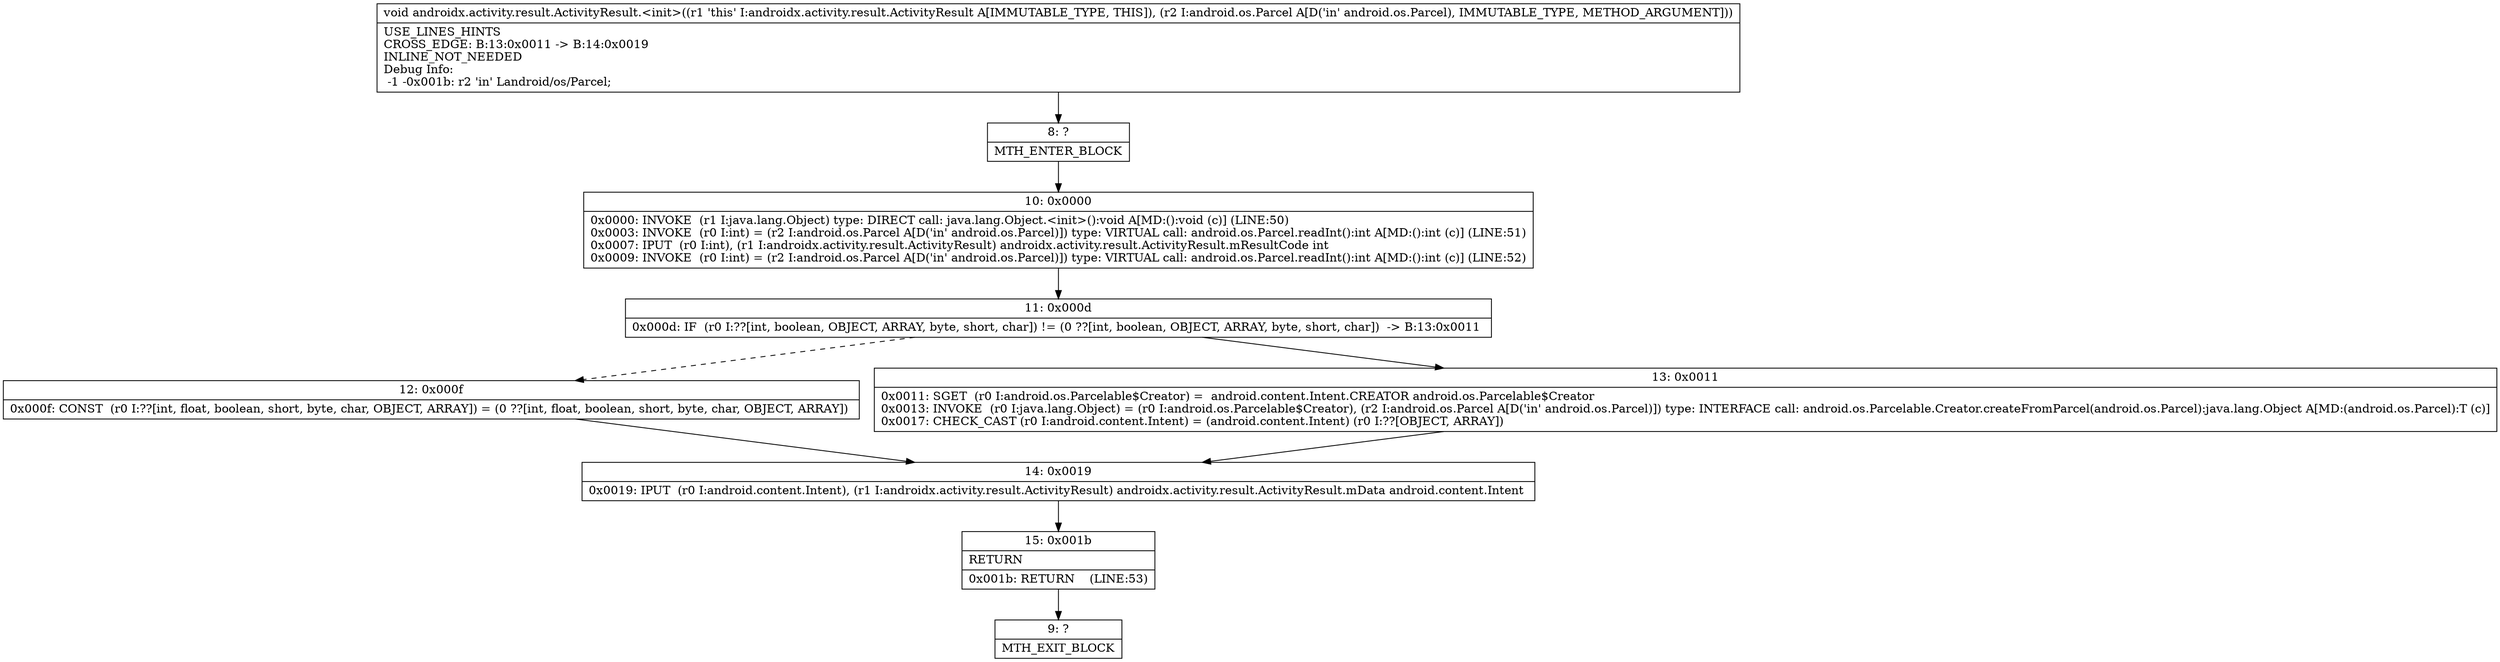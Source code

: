 digraph "CFG forandroidx.activity.result.ActivityResult.\<init\>(Landroid\/os\/Parcel;)V" {
Node_8 [shape=record,label="{8\:\ ?|MTH_ENTER_BLOCK\l}"];
Node_10 [shape=record,label="{10\:\ 0x0000|0x0000: INVOKE  (r1 I:java.lang.Object) type: DIRECT call: java.lang.Object.\<init\>():void A[MD:():void (c)] (LINE:50)\l0x0003: INVOKE  (r0 I:int) = (r2 I:android.os.Parcel A[D('in' android.os.Parcel)]) type: VIRTUAL call: android.os.Parcel.readInt():int A[MD:():int (c)] (LINE:51)\l0x0007: IPUT  (r0 I:int), (r1 I:androidx.activity.result.ActivityResult) androidx.activity.result.ActivityResult.mResultCode int \l0x0009: INVOKE  (r0 I:int) = (r2 I:android.os.Parcel A[D('in' android.os.Parcel)]) type: VIRTUAL call: android.os.Parcel.readInt():int A[MD:():int (c)] (LINE:52)\l}"];
Node_11 [shape=record,label="{11\:\ 0x000d|0x000d: IF  (r0 I:??[int, boolean, OBJECT, ARRAY, byte, short, char]) != (0 ??[int, boolean, OBJECT, ARRAY, byte, short, char])  \-\> B:13:0x0011 \l}"];
Node_12 [shape=record,label="{12\:\ 0x000f|0x000f: CONST  (r0 I:??[int, float, boolean, short, byte, char, OBJECT, ARRAY]) = (0 ??[int, float, boolean, short, byte, char, OBJECT, ARRAY]) \l}"];
Node_14 [shape=record,label="{14\:\ 0x0019|0x0019: IPUT  (r0 I:android.content.Intent), (r1 I:androidx.activity.result.ActivityResult) androidx.activity.result.ActivityResult.mData android.content.Intent \l}"];
Node_15 [shape=record,label="{15\:\ 0x001b|RETURN\l|0x001b: RETURN    (LINE:53)\l}"];
Node_9 [shape=record,label="{9\:\ ?|MTH_EXIT_BLOCK\l}"];
Node_13 [shape=record,label="{13\:\ 0x0011|0x0011: SGET  (r0 I:android.os.Parcelable$Creator) =  android.content.Intent.CREATOR android.os.Parcelable$Creator \l0x0013: INVOKE  (r0 I:java.lang.Object) = (r0 I:android.os.Parcelable$Creator), (r2 I:android.os.Parcel A[D('in' android.os.Parcel)]) type: INTERFACE call: android.os.Parcelable.Creator.createFromParcel(android.os.Parcel):java.lang.Object A[MD:(android.os.Parcel):T (c)]\l0x0017: CHECK_CAST (r0 I:android.content.Intent) = (android.content.Intent) (r0 I:??[OBJECT, ARRAY]) \l}"];
MethodNode[shape=record,label="{void androidx.activity.result.ActivityResult.\<init\>((r1 'this' I:androidx.activity.result.ActivityResult A[IMMUTABLE_TYPE, THIS]), (r2 I:android.os.Parcel A[D('in' android.os.Parcel), IMMUTABLE_TYPE, METHOD_ARGUMENT]))  | USE_LINES_HINTS\lCROSS_EDGE: B:13:0x0011 \-\> B:14:0x0019\lINLINE_NOT_NEEDED\lDebug Info:\l  \-1 \-0x001b: r2 'in' Landroid\/os\/Parcel;\l}"];
MethodNode -> Node_8;Node_8 -> Node_10;
Node_10 -> Node_11;
Node_11 -> Node_12[style=dashed];
Node_11 -> Node_13;
Node_12 -> Node_14;
Node_14 -> Node_15;
Node_15 -> Node_9;
Node_13 -> Node_14;
}

